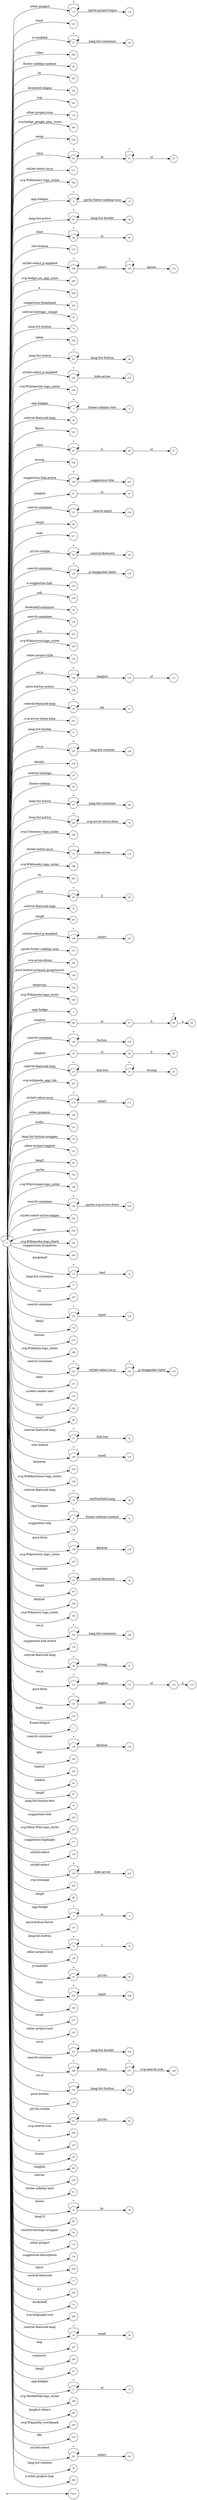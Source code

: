 digraph NFA {
  rankdir=LR;
  node [shape=circle, fontsize=10];
  __start [shape=point, label=""];
  __start -> None;
  70 [label="70"];
  20 [label="20"];
  145 [label="145"];
  173 [label="173"];
  117 [label="117"];
  231 [label="231"];
  57 [label="57"];
  113 [label="113"];
  246 [label="246"];
  40 [label="40"];
  51 [label="51"];
  223 [label="223"];
  100 [label="100"];
  130 [label="130"];
  241 [label="241"];
  119 [label="119"];
  202 [label="202"];
  235 [label="235"];
  15 [label="15"];
  50 [label="50"];
  171 [label="171"];
  199 [label="199"];
  9 [label="9"];
  63 [label="63"];
  48 [label="48"];
  153 [label="153"];
  168 [label="168"];
  95 [label="95"];
  110 [label="110"];
  203 [label="203"];
  208 [label="208"];
  182 [label="182"];
  35 [label="35"];
  10 [label="10"];
  72 [label="72"];
  242 [label="242"];
  65 [label="65"];
  164 [label="164"];
  196 [label="196"];
  169 [label="169"];
  142 [label="142"];
  155 [label="155"];
  92 [label="92"];
  7 [label="7"];
  18 [label="18"];
  221 [label="221"];
  45 [label="45"];
  238 [label="238"];
  24 [label="24"];
  180 [label="180"];
  91 [label="91"];
  137 [label="137"];
  60 [label="60"];
  84 [label="84"];
  162 [label="162"];
  143 [label="143"];
  217 [label="217"];
  59 [label="59"];
  148 [label="148"];
  135 [label="135"];
  210 [label="210"];
  239 [label="239"];
  16 [label="16"];
  134 [label="134"];
  233 [label="233"];
  195 [label="195"];
  123 [label="123"];
  109 [label="109"];
  126 [label="126"];
  0 [label="0"];
  26 [label="26"];
  201 [label="201"];
  71 [label="71"];
  138 [label="138"];
  107 [label="107"];
  218 [label="218"];
  165 [label="165"];
  33 [label="33"];
  39 [label="39"];
  104 [label="104"];
  67 [label="67"];
  69 [label="69"];
  170 [label="170"];
  185 [label="185"];
  172 [label="172"];
  188 [label="188"];
  245 [label="245"];
  43 [label="43"];
  12 [label="12"];
  29 [label="29"];
  32 [label="32"];
  68 [label="68"];
  85 [label="85"];
  166 [label="166"];
  157 [label="157"];
  200 [label="200"];
  128 [label="128"];
  232 [label="232"];
  194 [label="194"];
  66 [label="66"];
  2 [label="2"];
  96 [label="96"];
  144 [label="144"];
  22 [label="22"];
  47 [label="47"];
  93 [label="93"];
  23 [label="23"];
  207 [label="207"];
  174 [label="174"];
  52 [label="52"];
  124 [label="124"];
  212 [label="212"];
  56 [label="56"];
  76 [label="76"];
  121 [label="121"];
  82 [label="82"];
  156 [label="156"];
  31 [label="31"];
  198 [label="198"];
  139 [label="139"];
  38 [label="38"];
  46 [label="46"];
  163 [label="163"];
  234 [label="234"];
  191 [label="191"];
  58 [label="58"];
  184 [label="184"];
  6 [label="6"];
  14 [label="14"];
  77 [label="77"];
  243 [label="243"];
  151 [label="151"];
  79 [label="79"];
  215 [label="215"];
  167 [label="167"];
  108 [label="108"];
  189 [label="189"];
  141 [label="141"];
  211 [label="211"];
  133 [label="133"];
  224 [label="224"];
  140 [label="140"];
  86 [label="86"];
  54 [label="54"];
  21 [label="21"];
  98 [label="98"];
  154 [label="154"];
  244 [label="244"];
  8 [label="8"];
  99 [label="99"];
  132 [label="132"];
  190 [label="190"];
  226 [label="226"];
  19 [label="19"];
  97 [label="97"];
  5 [label="5"];
  178 [label="178"];
  129 [label="129"];
  197 [label="197"];
  44 [label="44"];
  53 [label="53"];
  83 [label="83"];
  4 [label="4"];
  220 [label="220"];
  192 [label="192"];
  105 [label="105"];
  114 [label="114"];
  179 [label="179"];
  30 [label="30"];
  64 [label="64"];
  112 [label="112"];
  131 [label="131"];
  214 [label="214"];
  49 [label="49"];
  1 [label="1"];
  149 [label="149"];
  229 [label="229"];
  230 [label="230"];
  42 [label="42"];
  87 [label="87"];
  75 [label="75"];
  183 [label="183"];
  187 [label="187"];
  177 [label="177"];
  158 [label="158"];
  159 [label="159"];
  150 [label="150"];
  205 [label="205"];
  88 [label="88"];
  3 [label="3"];
  152 [label="152"];
  127 [label="127"];
  118 [label="118"];
  73 [label="73"];
  120 [label="120"];
  55 [label="55"];
  102 [label="102"];
  94 [label="94"];
  225 [label="225"];
  236 [label="236"];
  237 [label="237"];
  25 [label="25"];
  122 [label="122"];
  101 [label="101"];
  146 [label="146"];
  103 [label="103"];
  175 [label="175"];
  125 [label="125"];
  181 [label="181"];
  61 [label="61"];
  206 [label="206"];
  213 [label="213"];
  36 [label="36"];
  89 [label="89"];
  111 [label="111"];
  216 [label="216"];
  41 [label="41"];
  37 [label="37"];
  80 [label="80"];
  34 [label="34"];
  116 [label="116"];
  136 [label="136"];
  176 [label="176"];
  228 [label="228"];
  17 [label="17"];
  222 [label="222"];
  74 [label="74"];
  13 [label="13"];
  106 [label="106"];
  204 [label="204"];
  28 [label="28"];
  227 [label="227"];
  240 [label="240"];
  81 [label="81"];
  11 [label="11"];
  160 [label="160"];
  186 [label="186"];
  90 [label="90"];
  115 [label="115"];
  27 [label="27"];
  193 [label="193"];
  219 [label="219"];
  161 [label="161"];
  78 [label="78"];
  209 [label="209"];
  147 [label="147"];
  62 [label="62"];
  { node [shape=doublecircle]; 1 2 4 6 8 10 12 13 15 16 17 18 20 22 25 27 29 31 32 33 34 35 36 38 39 40 41 42 44 47 49 52 54 56 58 60 62 64 66 68 70 71 72 74 75 76 77 78 79 80 81 82 83 84 85 86 87 88 89 90 92 95 99 100 102 104 106 108 111 115 116 118 119 120 121 122 123 124 125 126 127 128 130 132 133 134 136 138 140 143 145 148 150 152 153 155 156 157 158 160 162 163 165 167 170 171 173 175 176 177 178 179 181 182 183 184 185 186 187 188 189 190 191 192 193 194 195 196 197 198 199 200 201 202 203 204 205 206 207 208 209 210 211 212 213 214 215 216 217 218 219 220 221 222 223 224 226 227 228 229 230 231 232 233 234 235 236 237 238 239 240 241 242 243 244 245 246 }
  0 -> 0 [label="*"];
  0 -> 1 [label="#searchInput"];
  0 -> 2 [label=".app-badge"];
  0 -> 3 [label=".app-badge"];
  3 -> 3 [label="*"];
  3 -> 4 [label="a"];
  0 -> 5 [label=".app-badges"];
  5 -> 5 [label="*"];
  5 -> 6 [label=".footer-sidebar-content"];
  0 -> 7 [label=".app-badges"];
  7 -> 7 [label="*"];
  7 -> 8 [label=".footer-sidebar-text"];
  0 -> 9 [label=".app-badges"];
  9 -> 9 [label="*"];
  9 -> 10 [label=".sprite.footer-sidebar-icon"];
  0 -> 11 [label=".app-badges"];
  11 -> 11 [label="*"];
  11 -> 12 [label="ul"];
  0 -> 13 [label=".bookshelf"];
  0 -> 14 [label=".bookshelf"];
  14 -> 14 [label="*"];
  14 -> 15 [label=".text"];
  0 -> 16 [label=".bookshelf-container"];
  0 -> 17 [label=".central-featured"];
  0 -> 18 [label=".central-featured-lang"];
  0 -> 19 [label=".central-featured-lang"];
  19 -> 19 [label="*"];
  19 -> 20 [label=".emNonItalicLang"];
  0 -> 21 [label=".central-featured-lang"];
  21 -> 21 [label="*"];
  21 -> 22 [label=".link-box"];
  0 -> 23 [label=".central-featured-lang"];
  23 -> 23 [label="*"];
  23 -> 24 [label=".link-box"];
  24 -> 24 [label="*"];
  24 -> 25 [label="strong"];
  0 -> 26 [label=".central-featured-lang"];
  26 -> 26 [label="*"];
  26 -> 27 [label="em"];
  0 -> 28 [label=".central-featured-lang"];
  28 -> 28 [label="*"];
  28 -> 29 [label="small"];
  0 -> 30 [label=".central-featured-lang"];
  30 -> 30 [label="*"];
  30 -> 31 [label="strong"];
  0 -> 32 [label=".central-featured-logo"];
  0 -> 33 [label=".central-textlogo"];
  0 -> 34 [label=".central-textlogo-wrapper"];
  0 -> 35 [label=".central-textlogo__image"];
  0 -> 36 [label=".footer"];
  0 -> 37 [label=".footer"];
  37 -> 37 [label="*"];
  37 -> 38 [label="hr"];
  0 -> 39 [label=".footer-sidebar"];
  0 -> 40 [label=".footer-sidebar-content"];
  0 -> 41 [label=".footer-sidebar-text"];
  0 -> 42 [label=".hidden"];
  0 -> 43 [label=".hlist"];
  43 -> 43 [label="*"];
  43 -> 44 [label="li"];
  0 -> 45 [label=".hlist"];
  45 -> 45 [label="*"];
  45 -> 46 [label="li"];
  46 -> 47 [label="ul"];
  0 -> 48 [label=".hlist"];
  48 -> 48 [label="*"];
  48 -> 49 [label="ul"];
  0 -> 50 [label=".hlist"];
  50 -> 50 [label="*"];
  50 -> 51 [label="ul"];
  51 -> 51 [label="*"];
  51 -> 52 [label="ul"];
  0 -> 53 [label=".js-enabled"];
  53 -> 53 [label="*"];
  53 -> 54 [label=".central-featured"];
  0 -> 55 [label=".js-enabled"];
  55 -> 55 [label="*"];
  55 -> 56 [label=".jsl10n"];
  0 -> 57 [label=".js-enabled"];
  57 -> 57 [label="*"];
  57 -> 58 [label=".lang-list-container"];
  0 -> 59 [label=".jsl10n-visible"];
  59 -> 59 [label="*"];
  59 -> 60 [label=".central-featured"];
  0 -> 61 [label=".jsl10n-visible"];
  61 -> 61 [label="*"];
  61 -> 62 [label=".jsl10n"];
  0 -> 63 [label=".lang-list-active"];
  63 -> 63 [label="*"];
  63 -> 64 [label=".lang-list-border"];
  0 -> 65 [label=".lang-list-active"];
  65 -> 65 [label="*"];
  65 -> 66 [label=".lang-list-button"];
  0 -> 67 [label=".lang-list-active"];
  67 -> 67 [label="*"];
  67 -> 68 [label=".lang-list-container"];
  0 -> 69 [label=".lang-list-active"];
  69 -> 69 [label="*"];
  69 -> 70 [label=".svg-arrow-down-blue"];
  0 -> 71 [label=".lang-list-border"];
  0 -> 72 [label=".lang-list-button"];
  0 -> 73 [label=".lang-list-button"];
  73 -> 73 [label="*"];
  73 -> 74 [label="i"];
  0 -> 75 [label=".lang-list-button-text"];
  0 -> 76 [label=".lang-list-button-wrapper"];
  0 -> 77 [label=".lang-list-container"];
  0 -> 78 [label=".lang-list-content"];
  0 -> 79 [label=".lang1"];
  0 -> 80 [label=".lang10"];
  0 -> 81 [label=".lang2"];
  0 -> 82 [label=".lang3"];
  0 -> 83 [label=".lang4"];
  0 -> 84 [label=".lang5"];
  0 -> 85 [label=".lang6"];
  0 -> 86 [label=".lang7"];
  0 -> 87 [label=".lang8"];
  0 -> 88 [label=".lang9"];
  0 -> 89 [label=".langlist"];
  0 -> 90 [label=".langlist-others"];
  0 -> 91 [label=".langlist"];
  91 -> 92 [label="ul"];
  0 -> 93 [label=".langlist"];
  93 -> 94 [label="ul"];
  94 -> 95 [label="li"];
  0 -> 96 [label=".langlist"];
  96 -> 97 [label="ul"];
  97 -> 98 [label="li"];
  98 -> 98 [label="*"];
  98 -> 99 [label="a"];
  0 -> 100 [label=".localized-slogan"];
  0 -> 101 [label=".no-js"];
  101 -> 101 [label="*"];
  101 -> 102 [label=".lang-list-border"];
  0 -> 103 [label=".no-js"];
  103 -> 103 [label="*"];
  103 -> 104 [label=".lang-list-button"];
  0 -> 105 [label=".no-js"];
  105 -> 105 [label="*"];
  105 -> 106 [label=".lang-list-container"];
  0 -> 107 [label=".no-js"];
  107 -> 107 [label="*"];
  107 -> 108 [label=".lang-list-content"];
  0 -> 109 [label=".no-js"];
  109 -> 109 [label="*"];
  109 -> 110 [label=".langlist"];
  110 -> 111 [label="ul"];
  0 -> 112 [label=".no-js"];
  112 -> 112 [label="*"];
  112 -> 113 [label=".langlist"];
  113 -> 114 [label="ul"];
  114 -> 115 [label="li"];
  0 -> 116 [label=".other-project"];
  0 -> 117 [label=".other-project"];
  117 -> 117 [label="*"];
  117 -> 118 [label=".sprite-project-logos"];
  0 -> 119 [label=".other-project-icon"];
  0 -> 120 [label=".other-project-link"];
  0 -> 121 [label=".other-project-tagline"];
  0 -> 122 [label=".other-project-text"];
  0 -> 123 [label=".other-project-title"];
  0 -> 124 [label=".other-projects"];
  0 -> 125 [label=".pure-button"];
  0 -> 126 [label=".pure-button-active"];
  0 -> 127 [label=".pure-button-hover"];
  0 -> 128 [label=".pure-button-primary-progressive"];
  0 -> 129 [label=".pure-form"];
  129 -> 129 [label="*"];
  129 -> 130 [label="fieldset"];
  0 -> 131 [label=".pure-form"];
  131 -> 131 [label="*"];
  131 -> 132 [label="input"];
  0 -> 133 [label=".screen-reader-text"];
  0 -> 134 [label=".search-container"];
  0 -> 135 [label=".search-container"];
  135 -> 135 [label="*"];
  135 -> 136 [label=".js-langpicker-label"];
  0 -> 137 [label=".search-container"];
  137 -> 137 [label="*"];
  137 -> 138 [label=".search-input"];
  0 -> 139 [label=".search-container"];
  139 -> 139 [label="*"];
  139 -> 140 [label=".sprite.svg-arrow-down"];
  0 -> 141 [label=".search-container"];
  141 -> 141 [label="*"];
  141 -> 142 [label=".styled-select.no-js"];
  142 -> 142 [label="*"];
  142 -> 143 [label=".js-langpicker-label"];
  0 -> 144 [label=".search-container"];
  144 -> 144 [label="*"];
  144 -> 145 [label="button"];
  0 -> 146 [label=".search-container"];
  146 -> 146 [label="*"];
  146 -> 147 [label="button"];
  147 -> 147 [label="*"];
  147 -> 148 [label=".svg-search-icon"];
  0 -> 149 [label=".search-container"];
  149 -> 149 [label="*"];
  149 -> 150 [label="fieldset"];
  0 -> 151 [label=".search-container"];
  151 -> 151 [label="*"];
  151 -> 152 [label="input"];
  0 -> 153 [label=".site-license"];
  0 -> 154 [label=".site-license"];
  154 -> 154 [label="*"];
  154 -> 155 [label="small"];
  0 -> 156 [label=".sprite"];
  0 -> 157 [label=".sprite.footer-sidebar-icon"];
  0 -> 158 [label=".styled-select"];
  0 -> 159 [label=".styled-select"];
  159 -> 159 [label="*"];
  159 -> 160 [label=".hide-arrow"];
  0 -> 161 [label=".styled-select"];
  161 -> 161 [label="*"];
  161 -> 162 [label="select"];
  0 -> 163 [label=".styled-select-active-helper"];
  0 -> 164 [label=".styled-select.js-enabled"];
  164 -> 164 [label="*"];
  164 -> 165 [label=".hide-arrow"];
  0 -> 166 [label=".styled-select.js-enabled"];
  166 -> 166 [label="*"];
  166 -> 167 [label="select"];
  0 -> 168 [label=".styled-select.js-enabled"];
  168 -> 168 [label="*"];
  168 -> 169 [label="select"];
  169 -> 169 [label="*"];
  169 -> 170 [label="option"];
  0 -> 171 [label=".styled-select.no-js"];
  0 -> 172 [label=".styled-select.no-js"];
  172 -> 172 [label="*"];
  172 -> 173 [label=".hide-arrow"];
  0 -> 174 [label=".styled-select.no-js"];
  174 -> 174 [label="*"];
  174 -> 175 [label="select"];
  0 -> 176 [label=".suggestion-description"];
  0 -> 177 [label=".suggestion-highlight"];
  0 -> 178 [label=".suggestion-link"];
  0 -> 179 [label=".suggestion-link.active"];
  0 -> 180 [label=".suggestion-link.active"];
  180 -> 180 [label="*"];
  180 -> 181 [label=".suggestion-title"];
  0 -> 182 [label=".suggestion-thumbnail"];
  0 -> 183 [label=".suggestion-title"];
  0 -> 184 [label=".suggestions-dropdown"];
  0 -> 185 [label=".svg-Commons-logo_sister"];
  0 -> 186 [label=".svg-MediaWiki-logo_sister"];
  0 -> 187 [label=".svg-Meta-Wiki-logo_sister"];
  0 -> 188 [label=".svg-Wikibooks-logo_sister"];
  0 -> 189 [label=".svg-Wikidata-logo_sister"];
  0 -> 190 [label=".svg-Wikifunctions-logo_sister"];
  0 -> 191 [label=".svg-Wikimedia-logo_black"];
  0 -> 192 [label=".svg-Wikinews-logo_sister"];
  0 -> 193 [label=".svg-Wikipedia_wordmark"];
  0 -> 194 [label=".svg-Wikiquote-logo_sister"];
  0 -> 195 [label=".svg-Wikisource-logo_sister"];
  0 -> 196 [label=".svg-Wikispecies-logo_sister"];
  0 -> 197 [label=".svg-Wikiversity-logo_sister"];
  0 -> 198 [label=".svg-Wikivoyage-logo_sister"];
  0 -> 199 [label=".svg-Wiktionary-logo_sister"];
  0 -> 200 [label=".svg-arrow-down"];
  0 -> 201 [label=".svg-arrow-down-blue"];
  0 -> 202 [label=".svg-badge_google_play_store"];
  0 -> 203 [label=".svg-badge_ios_app_store"];
  0 -> 204 [label=".svg-language-icon"];
  0 -> 205 [label=".svg-noimage"];
  0 -> 206 [label=".svg-search-icon"];
  0 -> 207 [label=".svg-wikipedia_app_tile"];
  0 -> 208 [label="a"];
  0 -> 209 [label="a.other-project-link"];
  0 -> 210 [label="a.suggestion-link"];
  0 -> 211 [label="abbr"];
  0 -> 212 [label="audio"];
  0 -> 213 [label="b"];
  0 -> 214 [label="body"];
  0 -> 215 [label="button"];
  0 -> 216 [label="canvas"];
  0 -> 217 [label="code"];
  0 -> 218 [label="details"];
  0 -> 219 [label="dfn"];
  0 -> 220 [label="fieldset"];
  0 -> 221 [label="figure"];
  0 -> 222 [label="h1"];
  0 -> 223 [label="hr"];
  0 -> 224 [label="html"];
  0 -> 225 [label="html"];
  225 -> 225 [label="*"];
  225 -> 226 [label="input"];
  0 -> 227 [label="img"];
  0 -> 228 [label="input"];
  0 -> 229 [label="kbd"];
  0 -> 230 [label="legend"];
  0 -> 231 [label="main"];
  0 -> 232 [label="optgroup"];
  0 -> 233 [label="pre"];
  0 -> 234 [label="progress"];
  0 -> 235 [label="samp"];
  0 -> 236 [label="select"];
  0 -> 237 [label="small"];
  0 -> 238 [label="strong"];
  0 -> 239 [label="sub"];
  0 -> 240 [label="summary"];
  0 -> 241 [label="sup"];
  0 -> 242 [label="table"];
  0 -> 243 [label="td"];
  0 -> 244 [label="textarea"];
  0 -> 245 [label="th"];
  0 -> 246 [label="video"];
}
